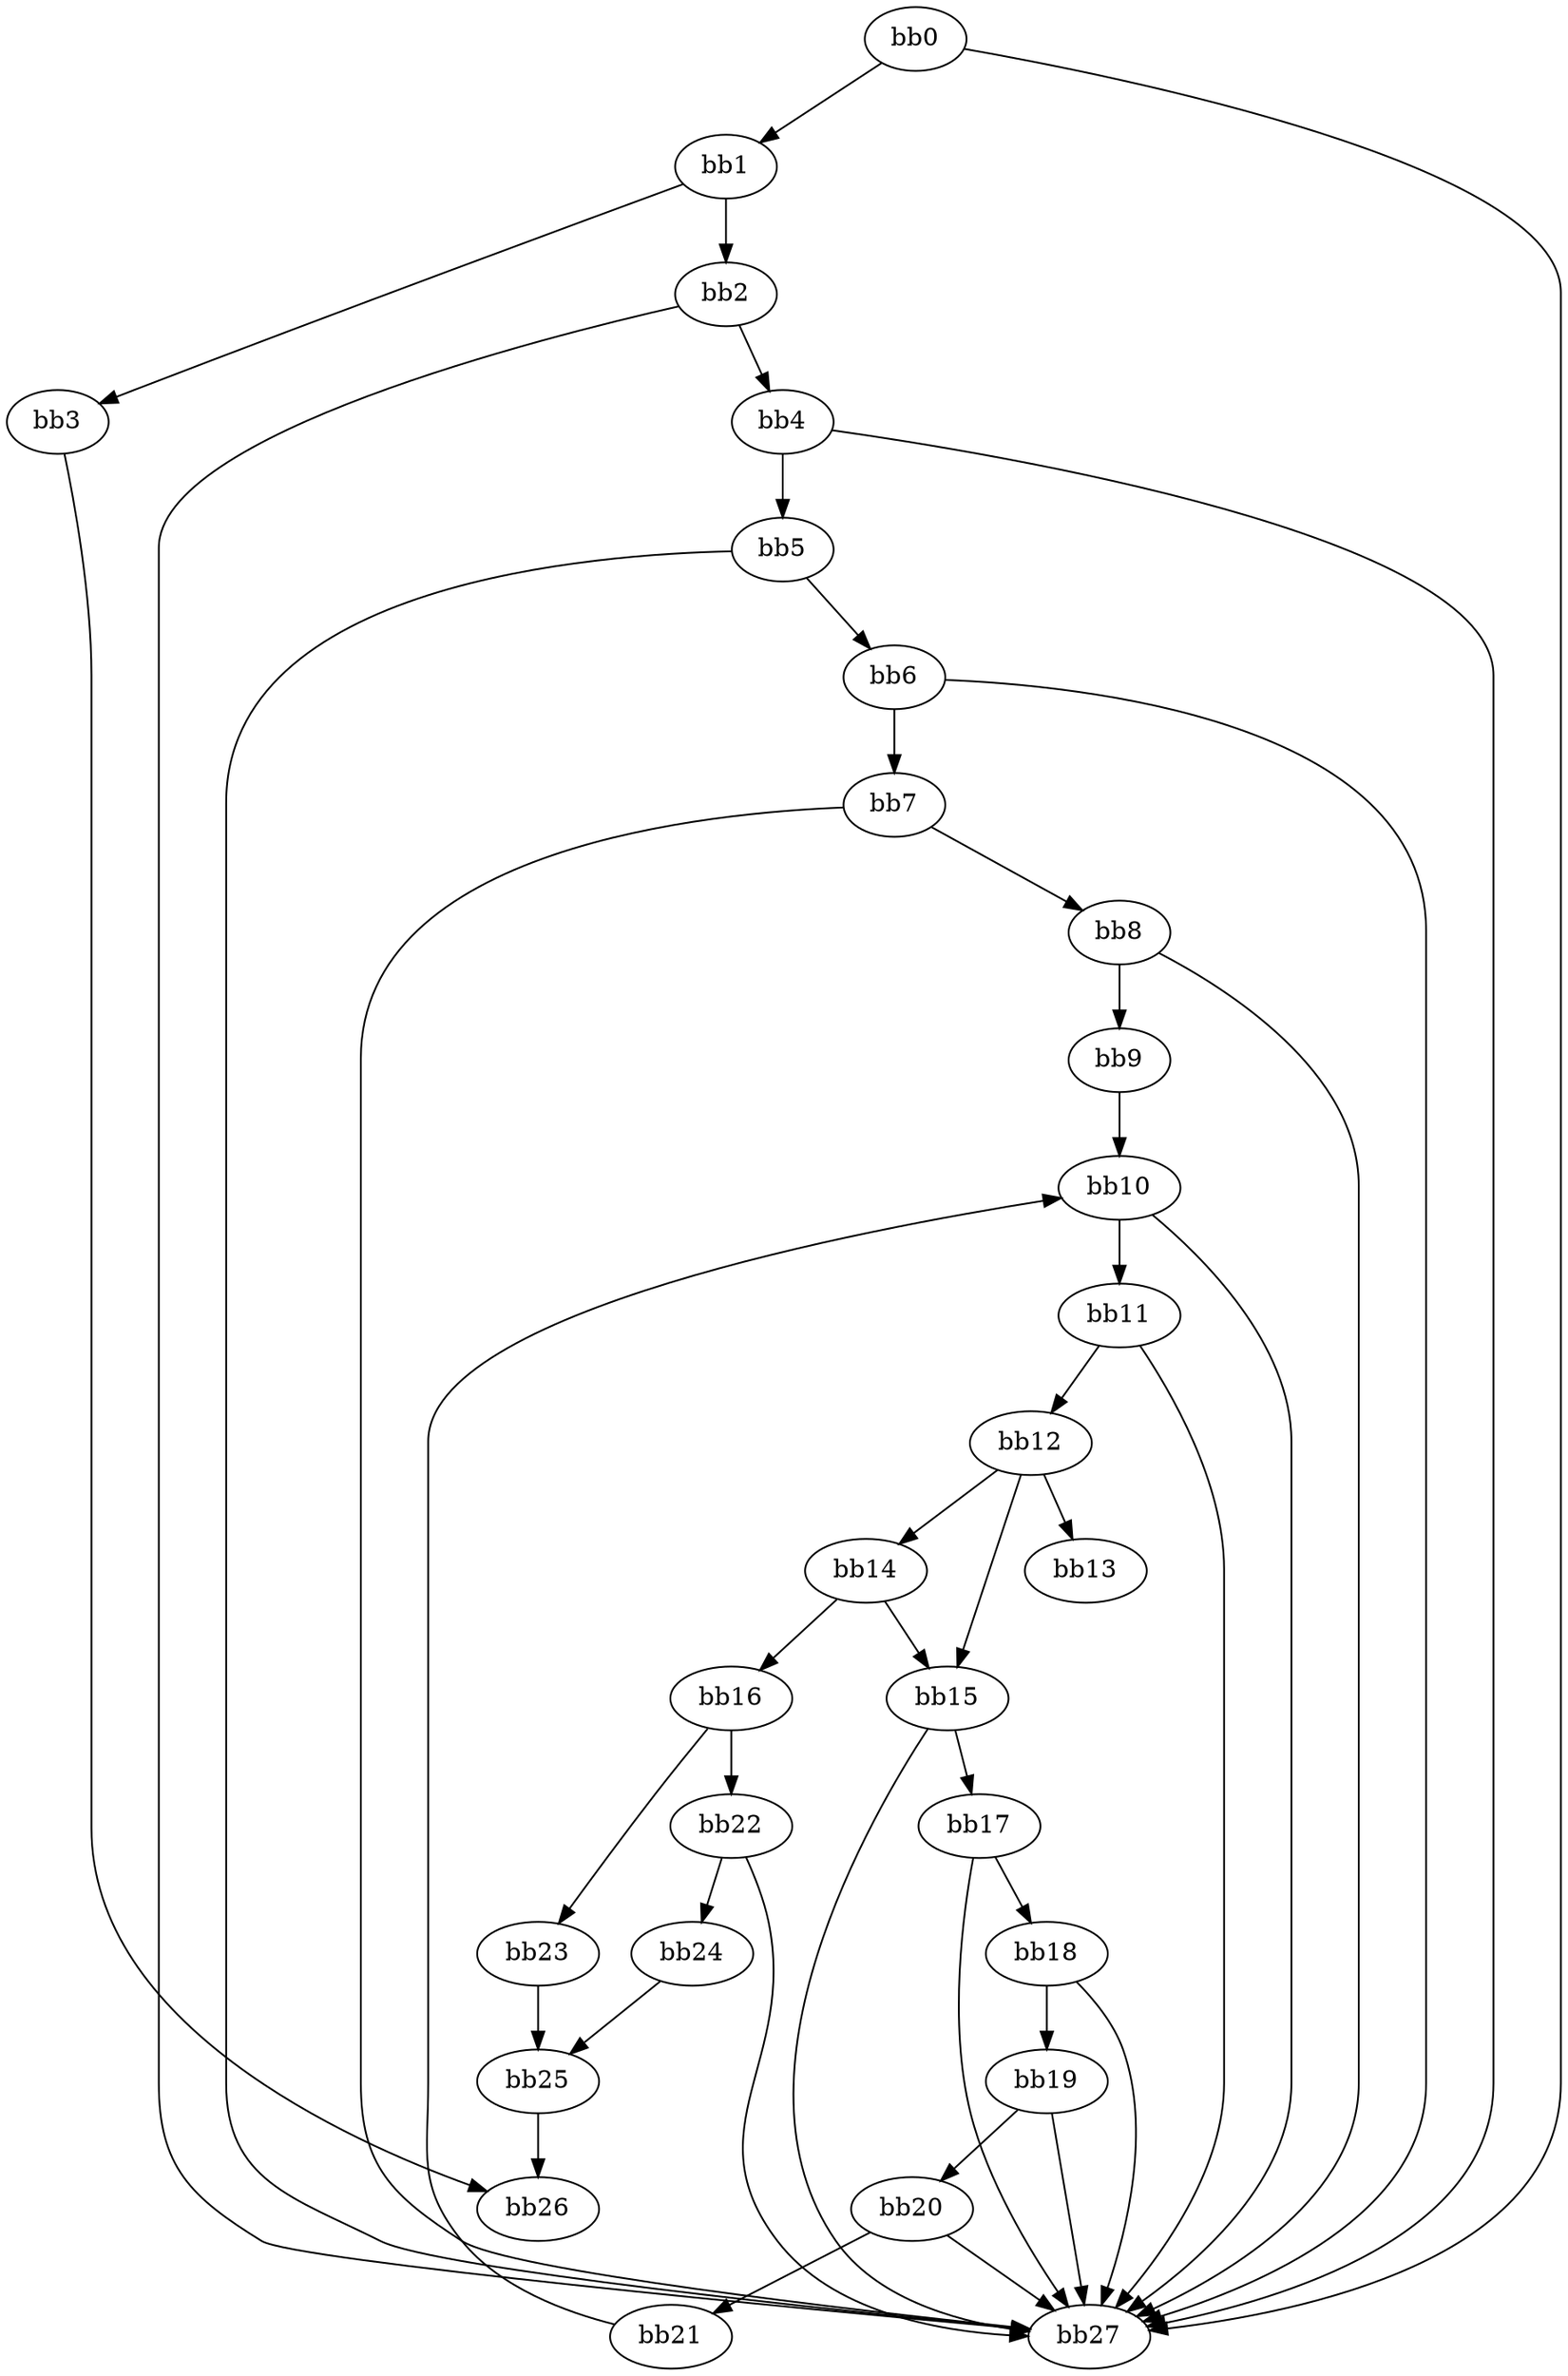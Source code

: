 digraph {
    0 [ label = "bb0\l" ]
    1 [ label = "bb1\l" ]
    2 [ label = "bb2\l" ]
    3 [ label = "bb3\l" ]
    4 [ label = "bb4\l" ]
    5 [ label = "bb5\l" ]
    6 [ label = "bb6\l" ]
    7 [ label = "bb7\l" ]
    8 [ label = "bb8\l" ]
    9 [ label = "bb9\l" ]
    10 [ label = "bb10\l" ]
    11 [ label = "bb11\l" ]
    12 [ label = "bb12\l" ]
    13 [ label = "bb13\l" ]
    14 [ label = "bb14\l" ]
    15 [ label = "bb15\l" ]
    16 [ label = "bb16\l" ]
    17 [ label = "bb17\l" ]
    18 [ label = "bb18\l" ]
    19 [ label = "bb19\l" ]
    20 [ label = "bb20\l" ]
    21 [ label = "bb21\l" ]
    22 [ label = "bb22\l" ]
    23 [ label = "bb23\l" ]
    24 [ label = "bb24\l" ]
    25 [ label = "bb25\l" ]
    26 [ label = "bb26\l" ]
    27 [ label = "bb27\l" ]
    0 -> 1 [ ]
    0 -> 27 [ ]
    1 -> 2 [ ]
    1 -> 3 [ ]
    2 -> 4 [ ]
    2 -> 27 [ ]
    3 -> 26 [ ]
    4 -> 5 [ ]
    4 -> 27 [ ]
    5 -> 6 [ ]
    5 -> 27 [ ]
    6 -> 7 [ ]
    6 -> 27 [ ]
    7 -> 8 [ ]
    7 -> 27 [ ]
    8 -> 9 [ ]
    8 -> 27 [ ]
    9 -> 10 [ ]
    10 -> 11 [ ]
    10 -> 27 [ ]
    11 -> 12 [ ]
    11 -> 27 [ ]
    12 -> 13 [ ]
    12 -> 14 [ ]
    12 -> 15 [ ]
    14 -> 15 [ ]
    14 -> 16 [ ]
    15 -> 17 [ ]
    15 -> 27 [ ]
    16 -> 22 [ ]
    16 -> 23 [ ]
    17 -> 18 [ ]
    17 -> 27 [ ]
    18 -> 19 [ ]
    18 -> 27 [ ]
    19 -> 20 [ ]
    19 -> 27 [ ]
    20 -> 21 [ ]
    20 -> 27 [ ]
    21 -> 10 [ ]
    22 -> 24 [ ]
    22 -> 27 [ ]
    23 -> 25 [ ]
    24 -> 25 [ ]
    25 -> 26 [ ]
}

